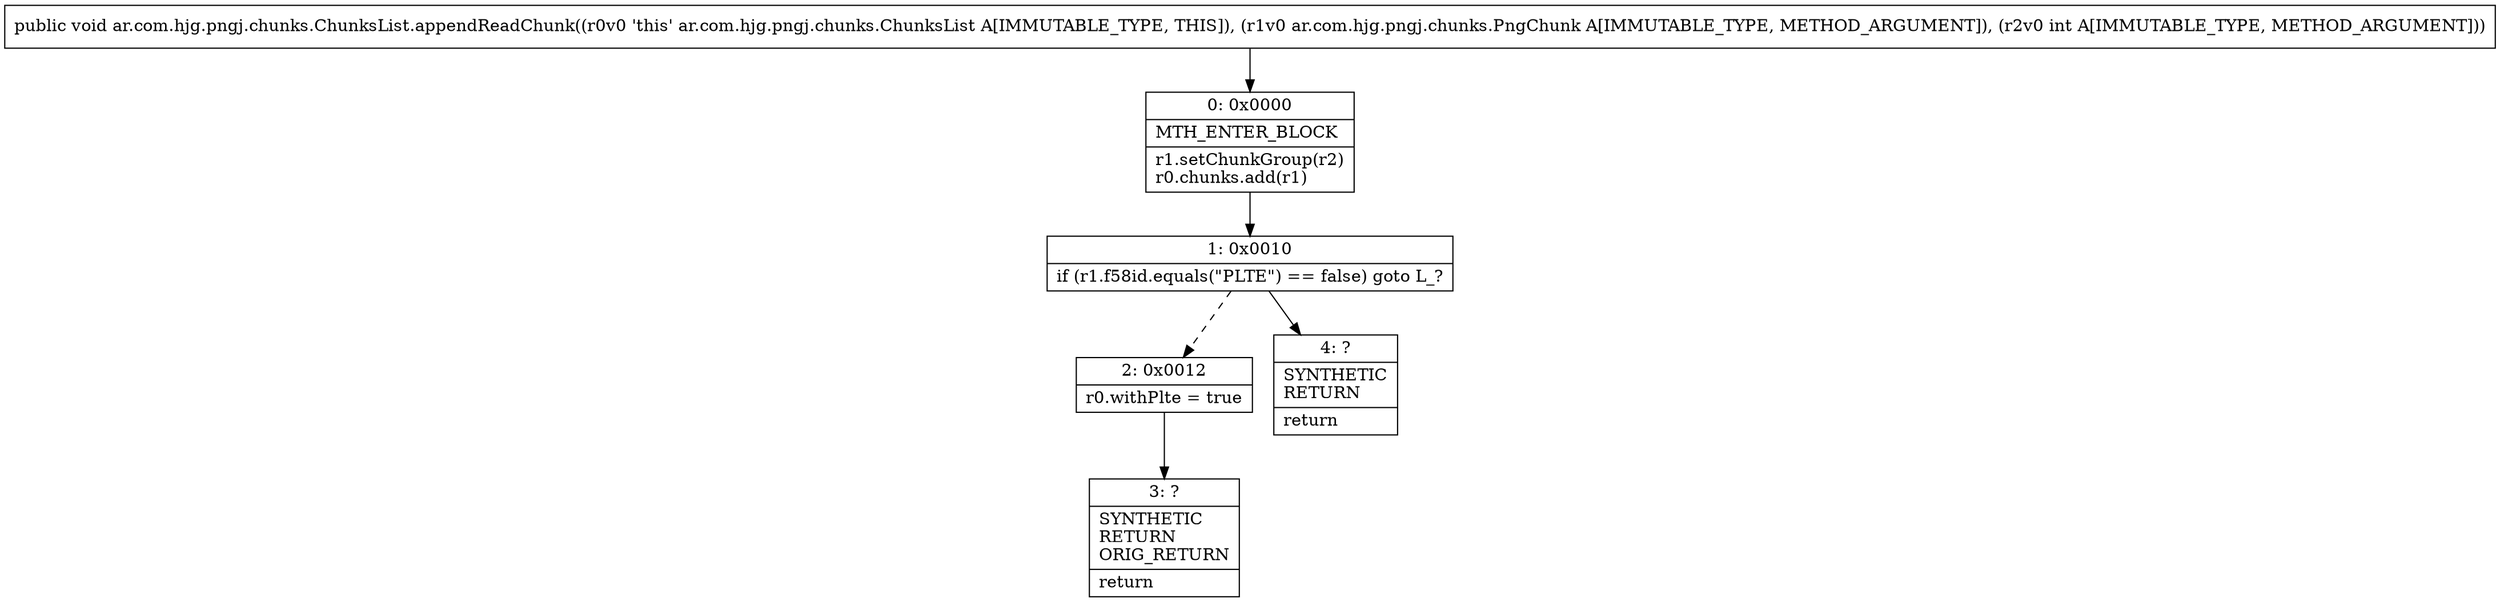 digraph "CFG forar.com.hjg.pngj.chunks.ChunksList.appendReadChunk(Lar\/com\/hjg\/pngj\/chunks\/PngChunk;I)V" {
Node_0 [shape=record,label="{0\:\ 0x0000|MTH_ENTER_BLOCK\l|r1.setChunkGroup(r2)\lr0.chunks.add(r1)\l}"];
Node_1 [shape=record,label="{1\:\ 0x0010|if (r1.f58id.equals(\"PLTE\") == false) goto L_?\l}"];
Node_2 [shape=record,label="{2\:\ 0x0012|r0.withPlte = true\l}"];
Node_3 [shape=record,label="{3\:\ ?|SYNTHETIC\lRETURN\lORIG_RETURN\l|return\l}"];
Node_4 [shape=record,label="{4\:\ ?|SYNTHETIC\lRETURN\l|return\l}"];
MethodNode[shape=record,label="{public void ar.com.hjg.pngj.chunks.ChunksList.appendReadChunk((r0v0 'this' ar.com.hjg.pngj.chunks.ChunksList A[IMMUTABLE_TYPE, THIS]), (r1v0 ar.com.hjg.pngj.chunks.PngChunk A[IMMUTABLE_TYPE, METHOD_ARGUMENT]), (r2v0 int A[IMMUTABLE_TYPE, METHOD_ARGUMENT])) }"];
MethodNode -> Node_0;
Node_0 -> Node_1;
Node_1 -> Node_2[style=dashed];
Node_1 -> Node_4;
Node_2 -> Node_3;
}

